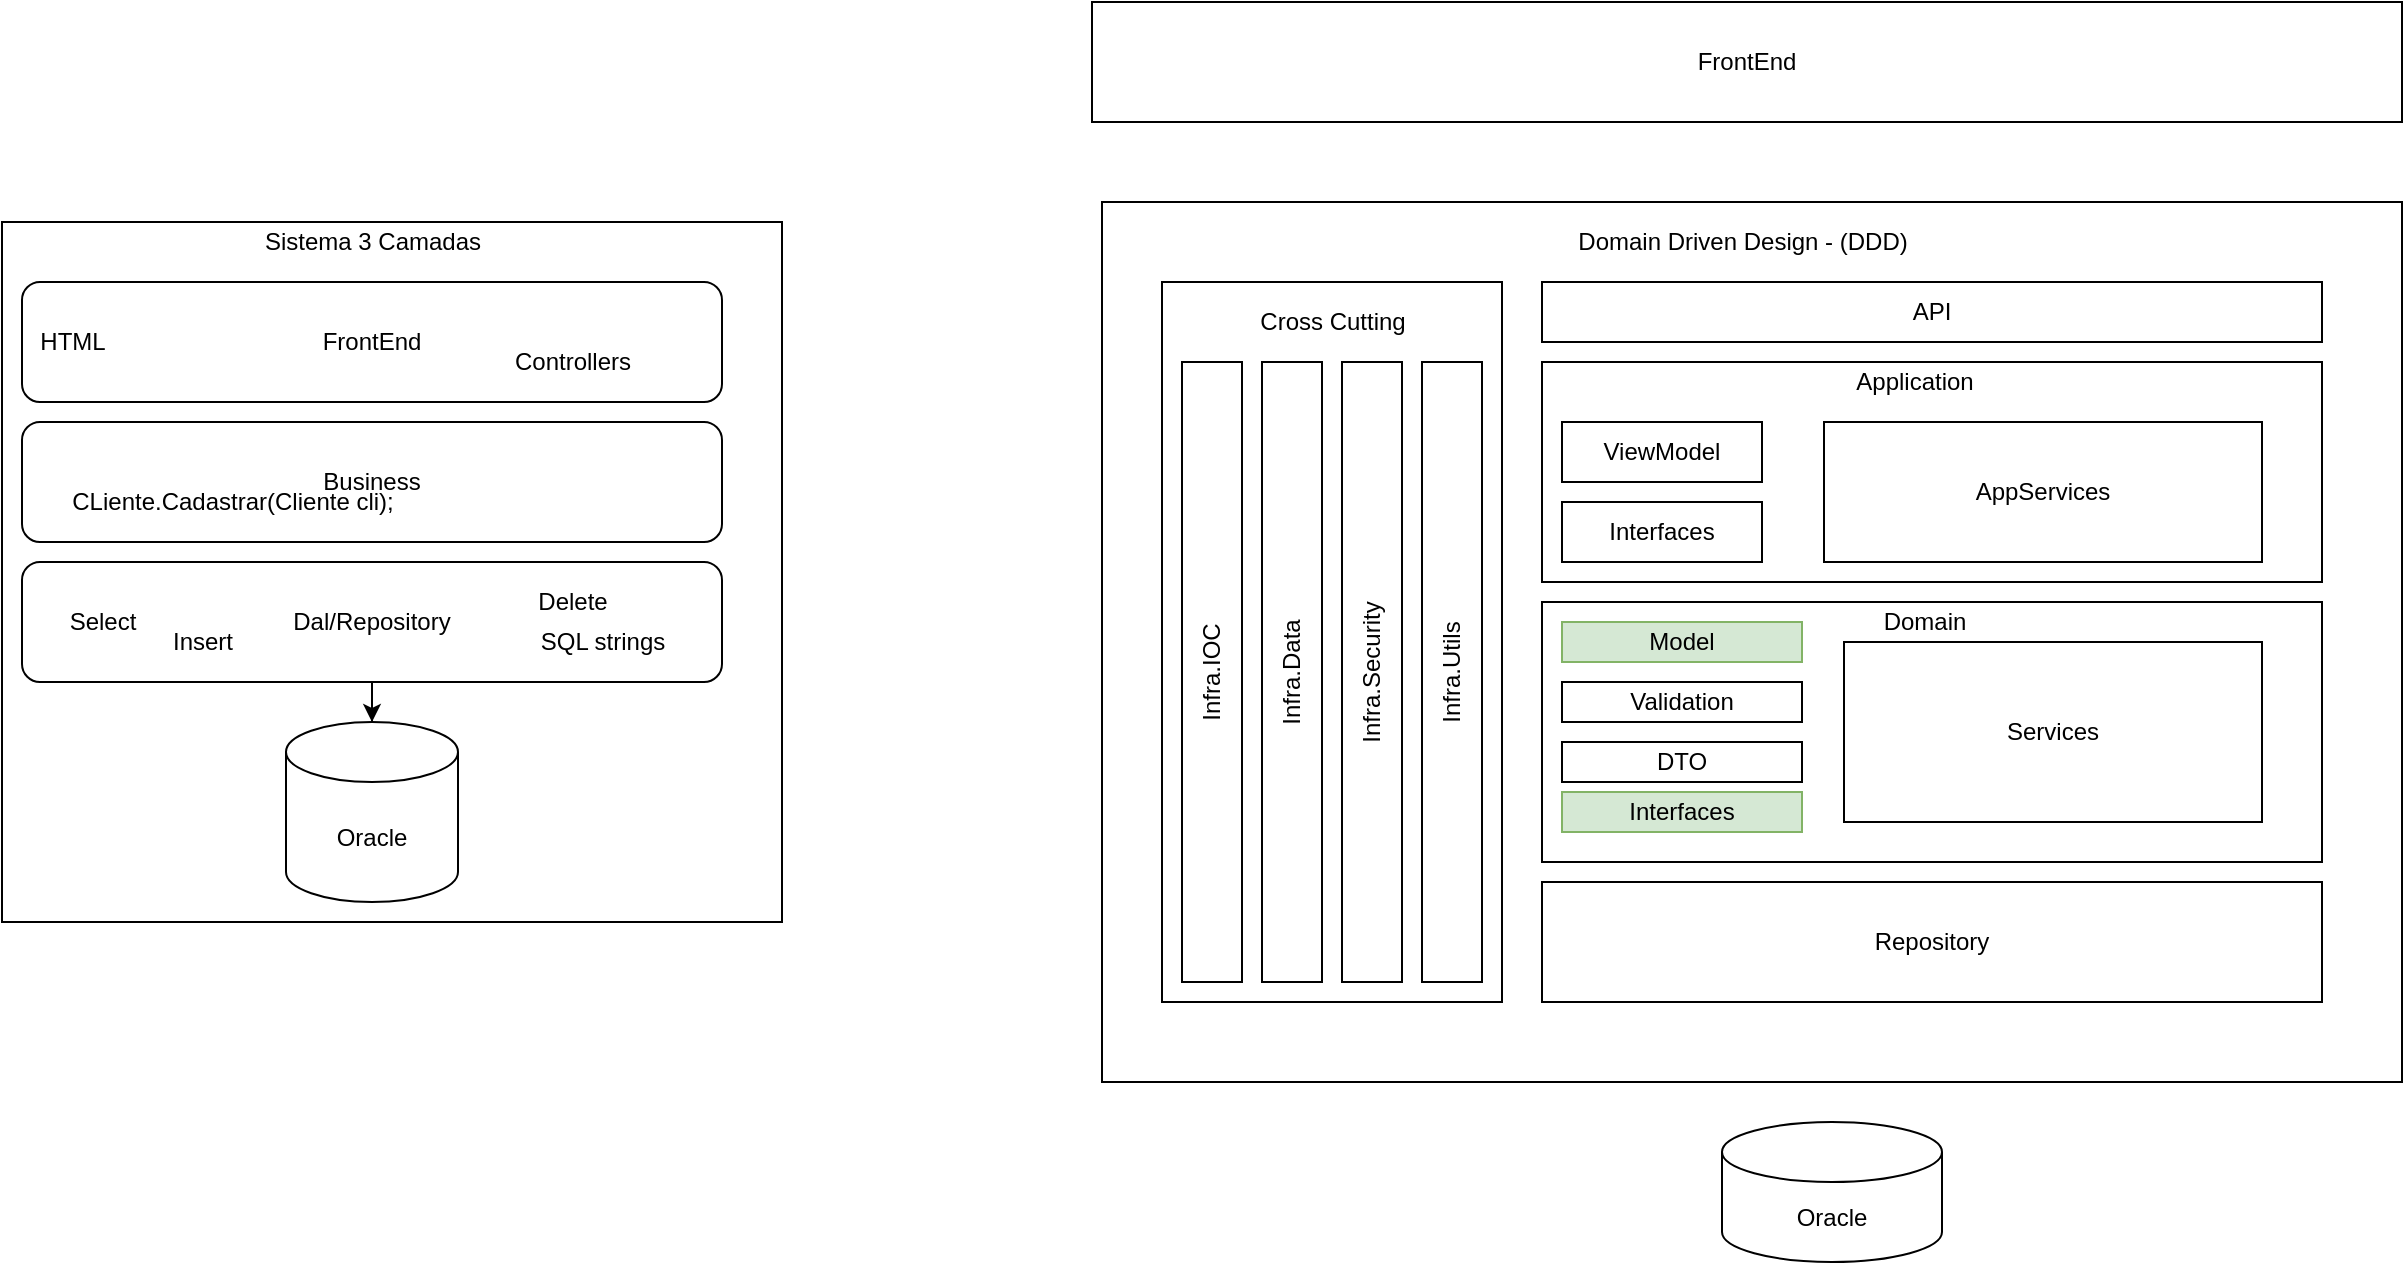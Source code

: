 <mxfile version="14.1.8" type="device" pages="4"><diagram id="J5Wn3M52vPv8EGe0GIan" name="DDD"><mxGraphModel dx="852" dy="494" grid="1" gridSize="10" guides="1" tooltips="1" connect="1" arrows="1" fold="1" page="1" pageScale="1" pageWidth="827" pageHeight="1169" math="0" shadow="0"><root><mxCell id="0"/><mxCell id="1" parent="0"/><mxCell id="GT_K9xo4ySqGRwq0XPJe-16" value="" style="rounded=0;whiteSpace=wrap;html=1;" parent="1" vertex="1"><mxGeometry x="800" y="170" width="650" height="440" as="geometry"/></mxCell><mxCell id="GT_K9xo4ySqGRwq0XPJe-14" value="" style="rounded=0;whiteSpace=wrap;html=1;" parent="1" vertex="1"><mxGeometry x="250" y="180" width="390" height="350" as="geometry"/></mxCell><mxCell id="GT_K9xo4ySqGRwq0XPJe-5" style="edgeStyle=orthogonalEdgeStyle;rounded=0;orthogonalLoop=1;jettySize=auto;html=1;" parent="1" source="GT_K9xo4ySqGRwq0XPJe-1" target="GT_K9xo4ySqGRwq0XPJe-4" edge="1"><mxGeometry relative="1" as="geometry"/></mxCell><mxCell id="GT_K9xo4ySqGRwq0XPJe-1" value="Dal/Repository" style="rounded=1;whiteSpace=wrap;html=1;" parent="1" vertex="1"><mxGeometry x="260" y="350" width="350" height="60" as="geometry"/></mxCell><mxCell id="GT_K9xo4ySqGRwq0XPJe-2" value="Business" style="rounded=1;whiteSpace=wrap;html=1;" parent="1" vertex="1"><mxGeometry x="260" y="280" width="350" height="60" as="geometry"/></mxCell><mxCell id="GT_K9xo4ySqGRwq0XPJe-3" value="FrontEnd" style="rounded=1;whiteSpace=wrap;html=1;" parent="1" vertex="1"><mxGeometry x="260" y="210" width="350" height="60" as="geometry"/></mxCell><mxCell id="GT_K9xo4ySqGRwq0XPJe-4" value="Oracle" style="shape=cylinder3;whiteSpace=wrap;html=1;boundedLbl=1;backgroundOutline=1;size=15;" parent="1" vertex="1"><mxGeometry x="392" y="430" width="86" height="90" as="geometry"/></mxCell><mxCell id="GT_K9xo4ySqGRwq0XPJe-6" value="Select" style="text;html=1;align=center;verticalAlign=middle;resizable=0;points=[];autosize=1;" parent="1" vertex="1"><mxGeometry x="275" y="370" width="50" height="20" as="geometry"/></mxCell><mxCell id="GT_K9xo4ySqGRwq0XPJe-7" value="Insert" style="text;html=1;align=center;verticalAlign=middle;resizable=0;points=[];autosize=1;" parent="1" vertex="1"><mxGeometry x="325" y="380" width="50" height="20" as="geometry"/></mxCell><mxCell id="GT_K9xo4ySqGRwq0XPJe-8" value="Delete" style="text;html=1;align=center;verticalAlign=middle;resizable=0;points=[];autosize=1;" parent="1" vertex="1"><mxGeometry x="510" y="360" width="50" height="20" as="geometry"/></mxCell><mxCell id="GT_K9xo4ySqGRwq0XPJe-9" value="SQL strings" style="text;html=1;align=center;verticalAlign=middle;resizable=0;points=[];autosize=1;" parent="1" vertex="1"><mxGeometry x="510" y="380" width="80" height="20" as="geometry"/></mxCell><mxCell id="GT_K9xo4ySqGRwq0XPJe-10" value="CLiente.Cadastrar(Cliente cli);" style="text;html=1;align=center;verticalAlign=middle;resizable=0;points=[];autosize=1;" parent="1" vertex="1"><mxGeometry x="275" y="310" width="180" height="20" as="geometry"/></mxCell><mxCell id="GT_K9xo4ySqGRwq0XPJe-11" value="HTML" style="text;html=1;align=center;verticalAlign=middle;resizable=0;points=[];autosize=1;" parent="1" vertex="1"><mxGeometry x="260" y="230" width="50" height="20" as="geometry"/></mxCell><mxCell id="GT_K9xo4ySqGRwq0XPJe-12" value="Controllers" style="text;html=1;align=center;verticalAlign=middle;resizable=0;points=[];autosize=1;" parent="1" vertex="1"><mxGeometry x="500" y="240" width="70" height="20" as="geometry"/></mxCell><mxCell id="GT_K9xo4ySqGRwq0XPJe-15" value="Sistema 3 Camadas" style="text;html=1;align=center;verticalAlign=middle;resizable=0;points=[];autosize=1;" parent="1" vertex="1"><mxGeometry x="375" y="180" width="120" height="20" as="geometry"/></mxCell><mxCell id="GT_K9xo4ySqGRwq0XPJe-17" value="Domain Driven Design - (DDD)" style="text;html=1;align=center;verticalAlign=middle;resizable=0;points=[];autosize=1;" parent="1" vertex="1"><mxGeometry x="1030" y="180" width="180" height="20" as="geometry"/></mxCell><mxCell id="GT_K9xo4ySqGRwq0XPJe-18" value="Oracle" style="shape=cylinder3;whiteSpace=wrap;html=1;boundedLbl=1;backgroundOutline=1;size=15;" parent="1" vertex="1"><mxGeometry x="1110" y="630" width="110" height="70" as="geometry"/></mxCell><mxCell id="GT_K9xo4ySqGRwq0XPJe-19" value="" style="rounded=0;whiteSpace=wrap;html=1;" parent="1" vertex="1"><mxGeometry x="830" y="210" width="170" height="360" as="geometry"/></mxCell><mxCell id="GT_K9xo4ySqGRwq0XPJe-20" value="Repository" style="rounded=0;whiteSpace=wrap;html=1;" parent="1" vertex="1"><mxGeometry x="1020" y="510" width="390" height="60" as="geometry"/></mxCell><mxCell id="GT_K9xo4ySqGRwq0XPJe-21" value="Cross Cutting" style="text;html=1;align=center;verticalAlign=middle;resizable=0;points=[];autosize=1;" parent="1" vertex="1"><mxGeometry x="870" y="220" width="90" height="20" as="geometry"/></mxCell><mxCell id="GT_K9xo4ySqGRwq0XPJe-22" value="" style="rounded=0;whiteSpace=wrap;html=1;" parent="1" vertex="1"><mxGeometry x="1020" y="370" width="390" height="130" as="geometry"/></mxCell><mxCell id="GT_K9xo4ySqGRwq0XPJe-23" value="Domain" style="text;html=1;align=center;verticalAlign=middle;resizable=0;points=[];autosize=1;" parent="1" vertex="1"><mxGeometry x="1181" y="370" width="60" height="20" as="geometry"/></mxCell><mxCell id="GT_K9xo4ySqGRwq0XPJe-24" value="" style="rounded=0;whiteSpace=wrap;html=1;" parent="1" vertex="1"><mxGeometry x="1020" y="250" width="390" height="110" as="geometry"/></mxCell><mxCell id="GT_K9xo4ySqGRwq0XPJe-25" value="Application" style="text;html=1;align=center;verticalAlign=middle;resizable=0;points=[];autosize=1;" parent="1" vertex="1"><mxGeometry x="1171" y="250" width="70" height="20" as="geometry"/></mxCell><mxCell id="GT_K9xo4ySqGRwq0XPJe-26" value="API" style="rounded=0;whiteSpace=wrap;html=1;" parent="1" vertex="1"><mxGeometry x="1020" y="210" width="390" height="30" as="geometry"/></mxCell><mxCell id="GT_K9xo4ySqGRwq0XPJe-27" value="Infra.Utils" style="rounded=0;whiteSpace=wrap;html=1;horizontal=0;" parent="1" vertex="1"><mxGeometry x="960" y="250" width="30" height="310" as="geometry"/></mxCell><mxCell id="GT_K9xo4ySqGRwq0XPJe-29" value="Infra.Security" style="rounded=0;whiteSpace=wrap;html=1;horizontal=0;" parent="1" vertex="1"><mxGeometry x="920" y="250" width="30" height="310" as="geometry"/></mxCell><mxCell id="GT_K9xo4ySqGRwq0XPJe-32" value="AppServices" style="rounded=0;whiteSpace=wrap;html=1;" parent="1" vertex="1"><mxGeometry x="1161" y="280" width="219" height="70" as="geometry"/></mxCell><mxCell id="GT_K9xo4ySqGRwq0XPJe-33" value="ViewModel" style="rounded=0;whiteSpace=wrap;html=1;" parent="1" vertex="1"><mxGeometry x="1030" y="280" width="100" height="30" as="geometry"/></mxCell><mxCell id="GT_K9xo4ySqGRwq0XPJe-35" value="Interfaces" style="rounded=0;whiteSpace=wrap;html=1;" parent="1" vertex="1"><mxGeometry x="1030" y="320" width="100" height="30" as="geometry"/></mxCell><mxCell id="GT_K9xo4ySqGRwq0XPJe-37" value="Services" style="rounded=0;whiteSpace=wrap;html=1;" parent="1" vertex="1"><mxGeometry x="1171" y="390" width="209" height="90" as="geometry"/></mxCell><mxCell id="GT_K9xo4ySqGRwq0XPJe-38" value="Model" style="rounded=0;whiteSpace=wrap;html=1;fillColor=#d5e8d4;strokeColor=#82b366;" parent="1" vertex="1"><mxGeometry x="1030" y="380" width="120" height="20" as="geometry"/></mxCell><mxCell id="GT_K9xo4ySqGRwq0XPJe-39" value="Validation" style="rounded=0;whiteSpace=wrap;html=1;" parent="1" vertex="1"><mxGeometry x="1030" y="410" width="120" height="20" as="geometry"/></mxCell><mxCell id="GT_K9xo4ySqGRwq0XPJe-40" value="DTO" style="rounded=0;whiteSpace=wrap;html=1;" parent="1" vertex="1"><mxGeometry x="1030" y="440" width="120" height="20" as="geometry"/></mxCell><mxCell id="GT_K9xo4ySqGRwq0XPJe-41" value="Interfaces" style="rounded=0;whiteSpace=wrap;html=1;fillColor=#d5e8d4;strokeColor=#82b366;" parent="1" vertex="1"><mxGeometry x="1030" y="465" width="120" height="20" as="geometry"/></mxCell><mxCell id="GT_K9xo4ySqGRwq0XPJe-42" value="Infra.Data" style="rounded=0;whiteSpace=wrap;html=1;rotation=0;horizontal=0;" parent="1" vertex="1"><mxGeometry x="880" y="250" width="30" height="310" as="geometry"/></mxCell><mxCell id="GT_K9xo4ySqGRwq0XPJe-43" value="Infra.IOC" style="rounded=0;whiteSpace=wrap;html=1;horizontal=0;" parent="1" vertex="1"><mxGeometry x="840" y="250" width="30" height="310" as="geometry"/></mxCell><mxCell id="Wm1m-wrjwNYaHzNhd_7G-1" value="FrontEnd" style="rounded=0;whiteSpace=wrap;html=1;" parent="1" vertex="1"><mxGeometry x="795" y="70" width="655" height="60" as="geometry"/></mxCell></root></mxGraphModel></diagram><diagram id="Mhw-wTJH8kaYOo90_eMW" name="Microsservices"><mxGraphModel dx="852" dy="1663" grid="1" gridSize="10" guides="1" tooltips="1" connect="1" arrows="1" fold="1" page="1" pageScale="1" pageWidth="827" pageHeight="1169" math="0" shadow="0"><root><mxCell id="WCbycwF5Nq5L8cb3SGF7-0"/><mxCell id="WCbycwF5Nq5L8cb3SGF7-1" parent="WCbycwF5Nq5L8cb3SGF7-0"/><mxCell id="WCbycwF5Nq5L8cb3SGF7-15" style="edgeStyle=orthogonalEdgeStyle;rounded=0;orthogonalLoop=1;jettySize=auto;html=1;entryX=0;entryY=0.5;entryDx=0;entryDy=0;" parent="WCbycwF5Nq5L8cb3SGF7-1" source="WCbycwF5Nq5L8cb3SGF7-2" target="WCbycwF5Nq5L8cb3SGF7-11" edge="1"><mxGeometry relative="1" as="geometry"/></mxCell><mxCell id="WCbycwF5Nq5L8cb3SGF7-16" style="edgeStyle=orthogonalEdgeStyle;rounded=0;orthogonalLoop=1;jettySize=auto;html=1;" parent="WCbycwF5Nq5L8cb3SGF7-1" source="WCbycwF5Nq5L8cb3SGF7-2" target="WCbycwF5Nq5L8cb3SGF7-5" edge="1"><mxGeometry relative="1" as="geometry"/></mxCell><mxCell id="NnayaiZiJfdzmfuvaoi_-4" style="edgeStyle=orthogonalEdgeStyle;rounded=0;orthogonalLoop=1;jettySize=auto;html=1;" parent="WCbycwF5Nq5L8cb3SGF7-1" source="WCbycwF5Nq5L8cb3SGF7-2" target="WCbycwF5Nq5L8cb3SGF7-4" edge="1"><mxGeometry relative="1" as="geometry"/></mxCell><mxCell id="WCbycwF5Nq5L8cb3SGF7-2" value="" style="rounded=0;whiteSpace=wrap;html=1;" parent="WCbycwF5Nq5L8cb3SGF7-1" vertex="1"><mxGeometry x="140" y="70" width="300" height="260" as="geometry"/></mxCell><mxCell id="WCbycwF5Nq5L8cb3SGF7-3" value="ddd" style="rounded=0;whiteSpace=wrap;html=1;" parent="WCbycwF5Nq5L8cb3SGF7-1" vertex="1"><mxGeometry x="170" y="110" width="240" height="170" as="geometry"/></mxCell><mxCell id="WCbycwF5Nq5L8cb3SGF7-4" value="" style="shape=cylinder3;whiteSpace=wrap;html=1;boundedLbl=1;backgroundOutline=1;size=15;" parent="WCbycwF5Nq5L8cb3SGF7-1" vertex="1"><mxGeometry x="255" y="410" width="60" height="80" as="geometry"/></mxCell><mxCell id="NnayaiZiJfdzmfuvaoi_-3" style="edgeStyle=orthogonalEdgeStyle;rounded=0;orthogonalLoop=1;jettySize=auto;html=1;entryX=0.367;entryY=0.025;entryDx=0;entryDy=0;entryPerimeter=0;" parent="WCbycwF5Nq5L8cb3SGF7-1" source="WCbycwF5Nq5L8cb3SGF7-5" target="WCbycwF5Nq5L8cb3SGF7-7" edge="1"><mxGeometry relative="1" as="geometry"/></mxCell><mxCell id="WCbycwF5Nq5L8cb3SGF7-5" value="" style="rounded=0;whiteSpace=wrap;html=1;" parent="WCbycwF5Nq5L8cb3SGF7-1" vertex="1"><mxGeometry x="470" y="70" width="300" height="240" as="geometry"/></mxCell><mxCell id="WCbycwF5Nq5L8cb3SGF7-6" value="ddd" style="rounded=0;whiteSpace=wrap;html=1;" parent="WCbycwF5Nq5L8cb3SGF7-1" vertex="1"><mxGeometry x="500" y="110" width="240" height="170" as="geometry"/></mxCell><mxCell id="WCbycwF5Nq5L8cb3SGF7-7" value="" style="shape=cylinder3;whiteSpace=wrap;html=1;boundedLbl=1;backgroundOutline=1;size=15;" parent="WCbycwF5Nq5L8cb3SGF7-1" vertex="1"><mxGeometry x="610" y="390" width="60" height="80" as="geometry"/></mxCell><mxCell id="WCbycwF5Nq5L8cb3SGF7-8" value="Customer Service" style="text;html=1;align=center;verticalAlign=middle;resizable=0;points=[];autosize=1;" parent="WCbycwF5Nq5L8cb3SGF7-1" vertex="1"><mxGeometry x="230" y="80" width="110" height="20" as="geometry"/></mxCell><mxCell id="WCbycwF5Nq5L8cb3SGF7-10" value="Product Service" style="text;html=1;align=center;verticalAlign=middle;resizable=0;points=[];autosize=1;" parent="WCbycwF5Nq5L8cb3SGF7-1" vertex="1"><mxGeometry x="580" y="80" width="100" height="20" as="geometry"/></mxCell><mxCell id="NnayaiZiJfdzmfuvaoi_-2" style="edgeStyle=orthogonalEdgeStyle;rounded=0;orthogonalLoop=1;jettySize=auto;html=1;" parent="WCbycwF5Nq5L8cb3SGF7-1" source="WCbycwF5Nq5L8cb3SGF7-11" target="WCbycwF5Nq5L8cb3SGF7-13" edge="1"><mxGeometry relative="1" as="geometry"/></mxCell><mxCell id="WCbycwF5Nq5L8cb3SGF7-11" value="" style="whiteSpace=wrap;html=1;aspect=fixed;" parent="WCbycwF5Nq5L8cb3SGF7-1" vertex="1"><mxGeometry x="320" y="-250" width="250" height="250" as="geometry"/></mxCell><mxCell id="WCbycwF5Nq5L8cb3SGF7-12" value="ddd" style="rounded=0;whiteSpace=wrap;html=1;" parent="WCbycwF5Nq5L8cb3SGF7-1" vertex="1"><mxGeometry x="340" y="-220" width="210" height="100" as="geometry"/></mxCell><mxCell id="WCbycwF5Nq5L8cb3SGF7-13" value="" style="shape=cylinder3;whiteSpace=wrap;html=1;boundedLbl=1;backgroundOutline=1;size=15;" parent="WCbycwF5Nq5L8cb3SGF7-1" vertex="1"><mxGeometry x="640" y="-100" width="60" height="80" as="geometry"/></mxCell><mxCell id="WCbycwF5Nq5L8cb3SGF7-14" value="Currency Provider" style="text;html=1;align=center;verticalAlign=middle;resizable=0;points=[];autosize=1;" parent="WCbycwF5Nq5L8cb3SGF7-1" vertex="1"><mxGeometry x="375" y="-240" width="110" height="20" as="geometry"/></mxCell></root></mxGraphModel></diagram><diagram id="g2nUfZH--2U3tNIvUgmT" name="Class Diagrams"><mxGraphModel dx="852" dy="494" grid="1" gridSize="10" guides="1" tooltips="1" connect="1" arrows="1" fold="1" page="1" pageScale="1" pageWidth="827" pageHeight="1169" math="0" shadow="0"><root><mxCell id="pOigkV21AbZ_YBU9RXvP-0"/><mxCell id="pOigkV21AbZ_YBU9RXvP-1" parent="pOigkV21AbZ_YBU9RXvP-0"/><mxCell id="8FKvuBwPI6MGras6e35a-48" value="" style="shape=folder;fontStyle=1;spacingTop=10;tabWidth=260;tabHeight=20;tabPosition=left;html=1;" parent="pOigkV21AbZ_YBU9RXvP-1" vertex="1"><mxGeometry x="860" y="740" width="360" height="240" as="geometry"/></mxCell><mxCell id="8FKvuBwPI6MGras6e35a-46" value="" style="shape=folder;fontStyle=1;spacingTop=10;tabWidth=180;tabHeight=16;tabPosition=left;html=1;" parent="pOigkV21AbZ_YBU9RXvP-1" vertex="1"><mxGeometry x="870" y="354" width="340" height="350" as="geometry"/></mxCell><mxCell id="8FKvuBwPI6MGras6e35a-44" value="" style="shape=folder;fontStyle=1;spacingTop=10;tabWidth=210;tabHeight=30;tabPosition=left;html=1;" parent="pOigkV21AbZ_YBU9RXvP-1" vertex="1"><mxGeometry x="100" y="300" width="710" height="670" as="geometry"/></mxCell><mxCell id="m4d4Ociq0n21WIstNDoe-3" value="Customer" style="swimlane;fontStyle=0;childLayout=stackLayout;horizontal=1;startSize=26;fillColor=none;horizontalStack=0;resizeParent=1;resizeParentMax=0;resizeLast=0;collapsible=1;marginBottom=0;" parent="pOigkV21AbZ_YBU9RXvP-1" vertex="1"><mxGeometry x="431" y="620" width="140" height="78" as="geometry"/></mxCell><mxCell id="m4d4Ociq0n21WIstNDoe-4" value="+Id:Guid" style="text;strokeColor=none;fillColor=none;align=left;verticalAlign=top;spacingLeft=4;spacingRight=4;overflow=hidden;rotatable=0;points=[[0,0.5],[1,0.5]];portConstraint=eastwest;" parent="m4d4Ociq0n21WIstNDoe-3" vertex="1"><mxGeometry y="26" width="140" height="26" as="geometry"/></mxCell><mxCell id="m4d4Ociq0n21WIstNDoe-5" value="+Name: String" style="text;strokeColor=none;fillColor=none;align=left;verticalAlign=top;spacingLeft=4;spacingRight=4;overflow=hidden;rotatable=0;points=[[0,0.5],[1,0.5]];portConstraint=eastwest;" parent="m4d4Ociq0n21WIstNDoe-3" vertex="1"><mxGeometry y="52" width="140" height="26" as="geometry"/></mxCell><mxCell id="m4d4Ociq0n21WIstNDoe-7" value="CustomerDocuments" style="swimlane;fontStyle=0;childLayout=stackLayout;horizontal=1;startSize=26;fillColor=none;horizontalStack=0;resizeParent=1;resizeParentMax=0;resizeLast=0;collapsible=1;marginBottom=0;" parent="pOigkV21AbZ_YBU9RXvP-1" vertex="1"><mxGeometry x="331" y="800" width="140" height="104" as="geometry"/></mxCell><mxCell id="m4d4Ociq0n21WIstNDoe-8" value="+ Id:Guid" style="text;strokeColor=none;fillColor=none;align=left;verticalAlign=top;spacingLeft=4;spacingRight=4;overflow=hidden;rotatable=0;points=[[0,0.5],[1,0.5]];portConstraint=eastwest;" parent="m4d4Ociq0n21WIstNDoe-7" vertex="1"><mxGeometry y="26" width="140" height="26" as="geometry"/></mxCell><mxCell id="m4d4Ociq0n21WIstNDoe-10" value="+ CustomerId: Guid" style="text;strokeColor=none;fillColor=none;align=left;verticalAlign=top;spacingLeft=4;spacingRight=4;overflow=hidden;rotatable=0;points=[[0,0.5],[1,0.5]];portConstraint=eastwest;" parent="m4d4Ociq0n21WIstNDoe-7" vertex="1"><mxGeometry y="52" width="140" height="26" as="geometry"/></mxCell><mxCell id="m4d4Ociq0n21WIstNDoe-21" value="+ Value:String" style="text;strokeColor=none;fillColor=none;align=left;verticalAlign=top;spacingLeft=4;spacingRight=4;overflow=hidden;rotatable=0;points=[[0,0.5],[1,0.5]];portConstraint=eastwest;" parent="m4d4Ociq0n21WIstNDoe-7" vertex="1"><mxGeometry y="78" width="140" height="26" as="geometry"/></mxCell><mxCell id="m4d4Ociq0n21WIstNDoe-11" value="&lt;&lt;enum&gt;&gt;&#10;CustomerDocumentType" style="swimlane;fontStyle=0;childLayout=stackLayout;horizontal=1;startSize=26;fillColor=none;horizontalStack=0;resizeParent=1;resizeParentMax=0;resizeLast=0;collapsible=1;marginBottom=0;" parent="pOigkV21AbZ_YBU9RXvP-1" vertex="1"><mxGeometry x="925" y="775" width="170" height="188" as="geometry"/></mxCell><mxCell id="m4d4Ociq0n21WIstNDoe-12" value="+ Unknown:0" style="text;strokeColor=none;fillColor=none;align=left;verticalAlign=top;spacingLeft=4;spacingRight=4;overflow=hidden;rotatable=0;points=[[0,0.5],[1,0.5]];portConstraint=eastwest;" parent="m4d4Ociq0n21WIstNDoe-11" vertex="1"><mxGeometry y="26" width="170" height="32" as="geometry"/></mxCell><mxCell id="m4d4Ociq0n21WIstNDoe-13" value="+ Cpf:1" style="text;strokeColor=none;fillColor=none;align=left;verticalAlign=top;spacingLeft=4;spacingRight=4;overflow=hidden;rotatable=0;points=[[0,0.5],[1,0.5]];portConstraint=eastwest;" parent="m4d4Ociq0n21WIstNDoe-11" vertex="1"><mxGeometry y="58" width="170" height="26" as="geometry"/></mxCell><mxCell id="m4d4Ociq0n21WIstNDoe-14" value="+ Rg:2" style="text;strokeColor=none;fillColor=none;align=left;verticalAlign=top;spacingLeft=4;spacingRight=4;overflow=hidden;rotatable=0;points=[[0,0.5],[1,0.5]];portConstraint=eastwest;" parent="m4d4Ociq0n21WIstNDoe-11" vertex="1"><mxGeometry y="84" width="170" height="26" as="geometry"/></mxCell><mxCell id="m4d4Ociq0n21WIstNDoe-22" value="+ Cnpj:3" style="text;strokeColor=none;fillColor=none;align=left;verticalAlign=top;spacingLeft=4;spacingRight=4;overflow=hidden;rotatable=0;points=[[0,0.5],[1,0.5]];portConstraint=eastwest;" parent="m4d4Ociq0n21WIstNDoe-11" vertex="1"><mxGeometry y="110" width="170" height="26" as="geometry"/></mxCell><mxCell id="m4d4Ociq0n21WIstNDoe-23" value="+ GreenCard: 4" style="text;strokeColor=none;fillColor=none;align=left;verticalAlign=top;spacingLeft=4;spacingRight=4;overflow=hidden;rotatable=0;points=[[0,0.5],[1,0.5]];portConstraint=eastwest;" parent="m4d4Ociq0n21WIstNDoe-11" vertex="1"><mxGeometry y="136" width="170" height="26" as="geometry"/></mxCell><mxCell id="m4d4Ociq0n21WIstNDoe-24" value="+ Rne: 5" style="text;strokeColor=none;fillColor=none;align=left;verticalAlign=top;spacingLeft=4;spacingRight=4;overflow=hidden;rotatable=0;points=[[0,0.5],[1,0.5]];portConstraint=eastwest;" parent="m4d4Ociq0n21WIstNDoe-11" vertex="1"><mxGeometry y="162" width="170" height="26" as="geometry"/></mxCell><mxCell id="m4d4Ociq0n21WIstNDoe-16" value="1..*" style="text;html=1;align=center;verticalAlign=middle;resizable=0;points=[];autosize=1;" parent="pOigkV21AbZ_YBU9RXvP-1" vertex="1"><mxGeometry x="386" y="780" width="30" height="20" as="geometry"/></mxCell><mxCell id="m4d4Ociq0n21WIstNDoe-17" value="" style="endArrow=diamondThin;endFill=1;endSize=24;html=1;entryX=-0.015;entryY=0.718;entryDx=0;entryDy=0;entryPerimeter=0;exitX=0.377;exitY=-0.036;exitDx=0;exitDy=0;exitPerimeter=0;startArrow=classic;startFill=1;" parent="pOigkV21AbZ_YBU9RXvP-1" source="m4d4Ociq0n21WIstNDoe-7" target="m4d4Ociq0n21WIstNDoe-4" edge="1"><mxGeometry width="160" relative="1" as="geometry"><mxPoint x="421" y="570" as="sourcePoint"/><mxPoint x="581" y="570" as="targetPoint"/><Array as="points"><mxPoint x="384" y="665"/></Array></mxGeometry></mxCell><mxCell id="m4d4Ociq0n21WIstNDoe-18" value="+ Documents" style="text;html=1;align=center;verticalAlign=middle;resizable=0;points=[];autosize=1;" parent="pOigkV21AbZ_YBU9RXvP-1" vertex="1"><mxGeometry x="386" y="760" width="90" height="20" as="geometry"/></mxCell><mxCell id="m4d4Ociq0n21WIstNDoe-20" value="1" style="text;html=1;align=center;verticalAlign=middle;resizable=0;points=[];autosize=1;" parent="pOigkV21AbZ_YBU9RXvP-1" vertex="1"><mxGeometry x="405" y="670" width="20" height="20" as="geometry"/></mxCell><mxCell id="m4d4Ociq0n21WIstNDoe-25" style="edgeStyle=orthogonalEdgeStyle;rounded=0;orthogonalLoop=1;jettySize=auto;html=1;entryX=0.002;entryY=0.096;entryDx=0;entryDy=0;entryPerimeter=0;startArrow=none;startFill=0;" parent="pOigkV21AbZ_YBU9RXvP-1" source="m4d4Ociq0n21WIstNDoe-10" target="m4d4Ociq0n21WIstNDoe-13" edge="1"><mxGeometry relative="1" as="geometry"/></mxCell><mxCell id="m4d4Ociq0n21WIstNDoe-26" value="+ Type" style="text;html=1;align=center;verticalAlign=middle;resizable=0;points=[];autosize=1;" parent="pOigkV21AbZ_YBU9RXvP-1" vertex="1"><mxGeometry x="875" y="810" width="50" height="20" as="geometry"/></mxCell><mxCell id="8FKvuBwPI6MGras6e35a-1" value="BankAccount" style="swimlane;fontStyle=1;align=center;verticalAlign=top;childLayout=stackLayout;horizontal=1;startSize=26;horizontalStack=0;resizeParent=1;resizeParentMax=0;resizeLast=0;collapsible=1;marginBottom=0;" parent="pOigkV21AbZ_YBU9RXvP-1" vertex="1"><mxGeometry x="900" y="550" width="160" height="86" as="geometry"/></mxCell><mxCell id="8FKvuBwPI6MGras6e35a-2" value="+ Id: Guid" style="text;strokeColor=none;fillColor=none;align=left;verticalAlign=top;spacingLeft=4;spacingRight=4;overflow=hidden;rotatable=0;points=[[0,0.5],[1,0.5]];portConstraint=eastwest;" parent="8FKvuBwPI6MGras6e35a-1" vertex="1"><mxGeometry y="26" width="160" height="26" as="geometry"/></mxCell><mxCell id="8FKvuBwPI6MGras6e35a-17" value="+ Code: String" style="text;strokeColor=none;fillColor=none;align=left;verticalAlign=top;spacingLeft=4;spacingRight=4;overflow=hidden;rotatable=0;points=[[0,0.5],[1,0.5]];portConstraint=eastwest;" parent="8FKvuBwPI6MGras6e35a-1" vertex="1"><mxGeometry y="52" width="160" height="26" as="geometry"/></mxCell><mxCell id="8FKvuBwPI6MGras6e35a-3" value="" style="line;strokeWidth=1;fillColor=none;align=left;verticalAlign=middle;spacingTop=-1;spacingLeft=3;spacingRight=3;rotatable=0;labelPosition=right;points=[];portConstraint=eastwest;" parent="8FKvuBwPI6MGras6e35a-1" vertex="1"><mxGeometry y="78" width="160" height="8" as="geometry"/></mxCell><mxCell id="8FKvuBwPI6MGras6e35a-5" value="BankAgency" style="swimlane;fontStyle=1;align=center;verticalAlign=top;childLayout=stackLayout;horizontal=1;startSize=26;horizontalStack=0;resizeParent=1;resizeParentMax=0;resizeLast=0;collapsible=1;marginBottom=0;" parent="pOigkV21AbZ_YBU9RXvP-1" vertex="1"><mxGeometry x="1020" y="404" width="160" height="86" as="geometry"/></mxCell><mxCell id="8FKvuBwPI6MGras6e35a-6" value="+ Id: Guid" style="text;strokeColor=none;fillColor=none;align=left;verticalAlign=top;spacingLeft=4;spacingRight=4;overflow=hidden;rotatable=0;points=[[0,0.5],[1,0.5]];portConstraint=eastwest;" parent="8FKvuBwPI6MGras6e35a-5" vertex="1"><mxGeometry y="26" width="160" height="26" as="geometry"/></mxCell><mxCell id="8FKvuBwPI6MGras6e35a-9" value="+ Code: String" style="text;strokeColor=none;fillColor=none;align=left;verticalAlign=top;spacingLeft=4;spacingRight=4;overflow=hidden;rotatable=0;points=[[0,0.5],[1,0.5]];portConstraint=eastwest;" parent="8FKvuBwPI6MGras6e35a-5" vertex="1"><mxGeometry y="52" width="160" height="26" as="geometry"/></mxCell><mxCell id="8FKvuBwPI6MGras6e35a-7" value="" style="line;strokeWidth=1;fillColor=none;align=left;verticalAlign=middle;spacingTop=-1;spacingLeft=3;spacingRight=3;rotatable=0;labelPosition=right;points=[];portConstraint=eastwest;" parent="8FKvuBwPI6MGras6e35a-5" vertex="1"><mxGeometry y="78" width="160" height="8" as="geometry"/></mxCell><mxCell id="8FKvuBwPI6MGras6e35a-12" value="" style="endArrow=diamondThin;endFill=1;endSize=24;html=1;entryX=0;entryY=0.5;entryDx=0;entryDy=0;" parent="pOigkV21AbZ_YBU9RXvP-1" target="8FKvuBwPI6MGras6e35a-6" edge="1"><mxGeometry width="160" relative="1" as="geometry"><mxPoint x="960" y="550" as="sourcePoint"/><mxPoint x="830" y="500" as="targetPoint"/><Array as="points"><mxPoint x="960" y="443"/></Array></mxGeometry></mxCell><mxCell id="8FKvuBwPI6MGras6e35a-13" value="+ Accounts" style="text;html=1;align=center;verticalAlign=middle;resizable=0;points=[];autosize=1;" parent="pOigkV21AbZ_YBU9RXvP-1" vertex="1"><mxGeometry x="960" y="519" width="70" height="20" as="geometry"/></mxCell><mxCell id="8FKvuBwPI6MGras6e35a-14" value="*" style="text;html=1;align=center;verticalAlign=middle;resizable=0;points=[];autosize=1;" parent="pOigkV21AbZ_YBU9RXvP-1" vertex="1"><mxGeometry x="960" y="530" width="20" height="20" as="geometry"/></mxCell><mxCell id="8FKvuBwPI6MGras6e35a-15" value="1" style="text;html=1;align=center;verticalAlign=middle;resizable=0;points=[];autosize=1;" parent="pOigkV21AbZ_YBU9RXvP-1" vertex="1"><mxGeometry x="1000" y="456" width="20" height="20" as="geometry"/></mxCell><mxCell id="8FKvuBwPI6MGras6e35a-16" value="+ Agency" style="text;html=1;align=center;verticalAlign=middle;resizable=0;points=[];autosize=1;" parent="pOigkV21AbZ_YBU9RXvP-1" vertex="1"><mxGeometry x="945" y="410" width="70" height="20" as="geometry"/></mxCell><mxCell id="8FKvuBwPI6MGras6e35a-18" value="" style="endArrow=diamondThin;endFill=1;endSize=24;html=1;entryX=0.571;entryY=1.077;entryDx=0;entryDy=0;entryPerimeter=0;" parent="pOigkV21AbZ_YBU9RXvP-1" target="m4d4Ociq0n21WIstNDoe-5" edge="1"><mxGeometry width="160" relative="1" as="geometry"><mxPoint x="960" y="640" as="sourcePoint"/><mxPoint x="680" y="680" as="targetPoint"/><Array as="points"><mxPoint x="960" y="730"/><mxPoint x="511" y="730"/></Array></mxGeometry></mxCell><mxCell id="8FKvuBwPI6MGras6e35a-19" value="*" style="text;html=1;align=center;verticalAlign=middle;resizable=0;points=[];autosize=1;" parent="pOigkV21AbZ_YBU9RXvP-1" vertex="1"><mxGeometry x="960" y="640" width="20" height="20" as="geometry"/></mxCell><mxCell id="8FKvuBwPI6MGras6e35a-20" value="+ Accounts" style="text;html=1;align=center;verticalAlign=middle;resizable=0;points=[];autosize=1;" parent="pOigkV21AbZ_YBU9RXvP-1" vertex="1"><mxGeometry x="960" y="653" width="70" height="20" as="geometry"/></mxCell><mxCell id="8FKvuBwPI6MGras6e35a-21" value="1" style="text;html=1;align=center;verticalAlign=middle;resizable=0;points=[];autosize=1;" parent="pOigkV21AbZ_YBU9RXvP-1" vertex="1"><mxGeometry x="521" y="703" width="20" height="20" as="geometry"/></mxCell><mxCell id="8FKvuBwPI6MGras6e35a-22" value="CustomerAddress" style="swimlane;fontStyle=1;align=center;verticalAlign=top;childLayout=stackLayout;horizontal=1;startSize=26;horizontalStack=0;resizeParent=1;resizeParentMax=0;resizeLast=0;collapsible=1;marginBottom=0;" parent="pOigkV21AbZ_YBU9RXvP-1" vertex="1"><mxGeometry x="432" y="440" width="160" height="86" as="geometry"/></mxCell><mxCell id="8FKvuBwPI6MGras6e35a-23" value="+ Id: Guid" style="text;strokeColor=none;fillColor=none;align=left;verticalAlign=top;spacingLeft=4;spacingRight=4;overflow=hidden;rotatable=0;points=[[0,0.5],[1,0.5]];portConstraint=eastwest;" parent="8FKvuBwPI6MGras6e35a-22" vertex="1"><mxGeometry y="26" width="160" height="26" as="geometry"/></mxCell><mxCell id="8FKvuBwPI6MGras6e35a-30" value="+ Street: String" style="text;strokeColor=none;fillColor=none;align=left;verticalAlign=top;spacingLeft=4;spacingRight=4;overflow=hidden;rotatable=0;points=[[0,0.5],[1,0.5]];portConstraint=eastwest;" parent="8FKvuBwPI6MGras6e35a-22" vertex="1"><mxGeometry y="52" width="160" height="26" as="geometry"/></mxCell><mxCell id="8FKvuBwPI6MGras6e35a-24" value="" style="line;strokeWidth=1;fillColor=none;align=left;verticalAlign=middle;spacingTop=-1;spacingLeft=3;spacingRight=3;rotatable=0;labelPosition=right;points=[];portConstraint=eastwest;" parent="8FKvuBwPI6MGras6e35a-22" vertex="1"><mxGeometry y="78" width="160" height="8" as="geometry"/></mxCell><mxCell id="8FKvuBwPI6MGras6e35a-26" value="" style="endArrow=diamondThin;endFill=1;endSize=24;html=1;entryX=0.5;entryY=0;entryDx=0;entryDy=0;exitX=0.421;exitY=0.438;exitDx=0;exitDy=0;exitPerimeter=0;" parent="pOigkV21AbZ_YBU9RXvP-1" source="8FKvuBwPI6MGras6e35a-24" target="m4d4Ociq0n21WIstNDoe-3" edge="1"><mxGeometry width="160" relative="1" as="geometry"><mxPoint x="501.8" y="526.338" as="sourcePoint"/><mxPoint x="591" y="560" as="targetPoint"/></mxGeometry></mxCell><mxCell id="8FKvuBwPI6MGras6e35a-27" value="1" style="text;html=1;align=center;verticalAlign=middle;resizable=0;points=[];autosize=1;" parent="pOigkV21AbZ_YBU9RXvP-1" vertex="1"><mxGeometry x="501" y="526" width="20" height="20" as="geometry"/></mxCell><mxCell id="8FKvuBwPI6MGras6e35a-28" value="1" style="text;html=1;align=center;verticalAlign=middle;resizable=0;points=[];autosize=1;" parent="pOigkV21AbZ_YBU9RXvP-1" vertex="1"><mxGeometry x="511" y="590" width="20" height="20" as="geometry"/></mxCell><mxCell id="8FKvuBwPI6MGras6e35a-29" value="+ Address" style="text;html=1;align=center;verticalAlign=middle;resizable=0;points=[];autosize=1;" parent="pOigkV21AbZ_YBU9RXvP-1" vertex="1"><mxGeometry x="496" y="540" width="70" height="20" as="geometry"/></mxCell><mxCell id="8FKvuBwPI6MGras6e35a-31" value="CustomerPhone" style="swimlane;fontStyle=1;align=center;verticalAlign=top;childLayout=stackLayout;horizontal=1;startSize=26;horizontalStack=0;resizeParent=1;resizeParentMax=0;resizeLast=0;collapsible=1;marginBottom=0;" parent="pOigkV21AbZ_YBU9RXvP-1" vertex="1"><mxGeometry x="236" y="440" width="160" height="138" as="geometry"/></mxCell><mxCell id="8FKvuBwPI6MGras6e35a-32" value="+ Id: Guid" style="text;strokeColor=none;fillColor=none;align=left;verticalAlign=top;spacingLeft=4;spacingRight=4;overflow=hidden;rotatable=0;points=[[0,0.5],[1,0.5]];portConstraint=eastwest;" parent="8FKvuBwPI6MGras6e35a-31" vertex="1"><mxGeometry y="26" width="160" height="26" as="geometry"/></mxCell><mxCell id="8FKvuBwPI6MGras6e35a-39" value="+ Area: int" style="text;strokeColor=none;fillColor=none;align=left;verticalAlign=top;spacingLeft=4;spacingRight=4;overflow=hidden;rotatable=0;points=[[0,0.5],[1,0.5]];portConstraint=eastwest;" parent="8FKvuBwPI6MGras6e35a-31" vertex="1"><mxGeometry y="52" width="160" height="26" as="geometry"/></mxCell><mxCell id="8FKvuBwPI6MGras6e35a-42" value="+ DDD: int" style="text;strokeColor=none;fillColor=none;align=left;verticalAlign=top;spacingLeft=4;spacingRight=4;overflow=hidden;rotatable=0;points=[[0,0.5],[1,0.5]];portConstraint=eastwest;" parent="8FKvuBwPI6MGras6e35a-31" vertex="1"><mxGeometry y="78" width="160" height="26" as="geometry"/></mxCell><mxCell id="8FKvuBwPI6MGras6e35a-43" value="+ Number: string" style="text;strokeColor=none;fillColor=none;align=left;verticalAlign=top;spacingLeft=4;spacingRight=4;overflow=hidden;rotatable=0;points=[[0,0.5],[1,0.5]];portConstraint=eastwest;" parent="8FKvuBwPI6MGras6e35a-31" vertex="1"><mxGeometry y="104" width="160" height="26" as="geometry"/></mxCell><mxCell id="8FKvuBwPI6MGras6e35a-33" value="" style="line;strokeWidth=1;fillColor=none;align=left;verticalAlign=middle;spacingTop=-1;spacingLeft=3;spacingRight=3;rotatable=0;labelPosition=right;points=[];portConstraint=eastwest;" parent="8FKvuBwPI6MGras6e35a-31" vertex="1"><mxGeometry y="130" width="160" height="8" as="geometry"/></mxCell><mxCell id="8FKvuBwPI6MGras6e35a-35" value="" style="endArrow=diamondThin;endFill=1;endSize=24;html=1;entryX=0;entryY=0.25;entryDx=0;entryDy=0;exitX=0.466;exitY=0.681;exitDx=0;exitDy=0;exitPerimeter=0;" parent="pOigkV21AbZ_YBU9RXvP-1" source="8FKvuBwPI6MGras6e35a-33" target="m4d4Ociq0n21WIstNDoe-3" edge="1"><mxGeometry width="160" relative="1" as="geometry"><mxPoint x="321.32" y="546.338" as="sourcePoint"/><mxPoint x="481" y="580" as="targetPoint"/><Array as="points"><mxPoint x="311" y="640"/></Array></mxGeometry></mxCell><mxCell id="8FKvuBwPI6MGras6e35a-36" value="1..*" style="text;html=1;align=center;verticalAlign=middle;resizable=0;points=[];autosize=1;" parent="pOigkV21AbZ_YBU9RXvP-1" vertex="1"><mxGeometry x="311" y="578" width="30" height="20" as="geometry"/></mxCell><mxCell id="8FKvuBwPI6MGras6e35a-37" value="1" style="text;html=1;align=center;verticalAlign=middle;resizable=0;points=[];autosize=1;" parent="pOigkV21AbZ_YBU9RXvP-1" vertex="1"><mxGeometry x="396" y="610" width="20" height="20" as="geometry"/></mxCell><mxCell id="8FKvuBwPI6MGras6e35a-38" value="+ Phones" style="text;html=1;align=center;verticalAlign=middle;resizable=0;points=[];autosize=1;" parent="pOigkV21AbZ_YBU9RXvP-1" vertex="1"><mxGeometry x="311" y="590" width="70" height="20" as="geometry"/></mxCell><mxCell id="8FKvuBwPI6MGras6e35a-45" value="LuBank.Domain.Model.Customers" style="text;html=1;align=center;verticalAlign=middle;resizable=0;points=[];autosize=1;" parent="pOigkV21AbZ_YBU9RXvP-1" vertex="1"><mxGeometry x="110" y="300" width="200" height="20" as="geometry"/></mxCell><mxCell id="8FKvuBwPI6MGras6e35a-47" value="LuBank.Domain.Model.Bank" style="text;html=1;align=center;verticalAlign=middle;resizable=0;points=[];autosize=1;" parent="pOigkV21AbZ_YBU9RXvP-1" vertex="1"><mxGeometry x="864" y="352" width="170" height="20" as="geometry"/></mxCell><mxCell id="8FKvuBwPI6MGras6e35a-49" value="LuBank.Domain.Model.Enums.Customer" style="text;html=1;align=center;verticalAlign=middle;resizable=0;points=[];autosize=1;" parent="pOigkV21AbZ_YBU9RXvP-1" vertex="1"><mxGeometry x="860" y="740" width="230" height="20" as="geometry"/></mxCell></root></mxGraphModel></diagram><diagram id="1Nnj3DzM3dWWTS09d7cI" name="Page-4"><mxGraphModel dx="1829" dy="536" grid="1" gridSize="10" guides="1" tooltips="1" connect="1" arrows="1" fold="1" page="1" pageScale="1" pageWidth="827" pageHeight="1169" math="0" shadow="0"><root><mxCell id="jTJRROdGO4Qf7gN5Kdxu-0"/><mxCell id="jTJRROdGO4Qf7gN5Kdxu-1" parent="jTJRROdGO4Qf7gN5Kdxu-0"/><mxCell id="jTJRROdGO4Qf7gN5Kdxu-2" value="" style="rounded=0;whiteSpace=wrap;html=1;" vertex="1" parent="jTJRROdGO4Qf7gN5Kdxu-1"><mxGeometry x="90" y="70" width="200" height="470" as="geometry"/></mxCell><mxCell id="jTJRROdGO4Qf7gN5Kdxu-3" value="" style="rounded=0;whiteSpace=wrap;html=1;" vertex="1" parent="jTJRROdGO4Qf7gN5Kdxu-1"><mxGeometry x="310" y="70" width="220" height="470" as="geometry"/></mxCell><mxCell id="jTJRROdGO4Qf7gN5Kdxu-4" value="" style="rounded=0;whiteSpace=wrap;html=1;" vertex="1" parent="jTJRROdGO4Qf7gN5Kdxu-1"><mxGeometry x="560" y="70" width="260" height="470" as="geometry"/></mxCell><mxCell id="jTJRROdGO4Qf7gN5Kdxu-5" value="Todo" style="text;html=1;align=center;verticalAlign=middle;resizable=0;points=[];autosize=1;" vertex="1" parent="jTJRROdGO4Qf7gN5Kdxu-1"><mxGeometry x="160" y="40" width="40" height="20" as="geometry"/></mxCell><mxCell id="jTJRROdGO4Qf7gN5Kdxu-6" value="Doing / WIP" style="text;html=1;align=center;verticalAlign=middle;resizable=0;points=[];autosize=1;" vertex="1" parent="jTJRROdGO4Qf7gN5Kdxu-1"><mxGeometry x="380" y="40" width="80" height="20" as="geometry"/></mxCell><mxCell id="jTJRROdGO4Qf7gN5Kdxu-7" value="Done" style="text;html=1;align=center;verticalAlign=middle;resizable=0;points=[];autosize=1;" vertex="1" parent="jTJRROdGO4Qf7gN5Kdxu-1"><mxGeometry x="670" y="40" width="40" height="20" as="geometry"/></mxCell><mxCell id="jTJRROdGO4Qf7gN5Kdxu-8" value="FrontEnd Cadastro Cliente" style="rounded=1;whiteSpace=wrap;html=1;" vertex="1" parent="jTJRROdGO4Qf7gN5Kdxu-1"><mxGeometry x="120" y="110" width="120" height="60" as="geometry"/></mxCell><mxCell id="jTJRROdGO4Qf7gN5Kdxu-9" value="Modelagem Cad. Cliente" style="rounded=1;whiteSpace=wrap;html=1;" vertex="1" parent="jTJRROdGO4Qf7gN5Kdxu-1"><mxGeometry x="640" y="100" width="120" height="60" as="geometry"/></mxCell><mxCell id="jTJRROdGO4Qf7gN5Kdxu-10" value="BackEnd Cad. Cliente" style="rounded=1;whiteSpace=wrap;html=1;" vertex="1" parent="jTJRROdGO4Qf7gN5Kdxu-1"><mxGeometry x="640" y="190" width="120" height="60" as="geometry"/></mxCell><mxCell id="jTJRROdGO4Qf7gN5Kdxu-11" value="Testes Cad.Cliente" style="rounded=1;whiteSpace=wrap;html=1;" vertex="1" parent="jTJRROdGO4Qf7gN5Kdxu-1"><mxGeometry x="650" y="290" width="120" height="60" as="geometry"/></mxCell><mxCell id="znZ_9Stg60vuhUM0CyR7-0" value="Cad Clientes" style="rounded=1;whiteSpace=wrap;html=1;fillColor=#d5e8d4;strokeColor=#82b366;" vertex="1" parent="jTJRROdGO4Qf7gN5Kdxu-1"><mxGeometry x="-110" y="80" width="160" height="300" as="geometry"/></mxCell><mxCell id="znZ_9Stg60vuhUM0CyR7-1" value="Sprint 1" style="text;html=1;align=center;verticalAlign=middle;resizable=0;points=[];autosize=1;" vertex="1" parent="jTJRROdGO4Qf7gN5Kdxu-1"><mxGeometry x="384" width="60" height="20" as="geometry"/></mxCell></root></mxGraphModel></diagram></mxfile>